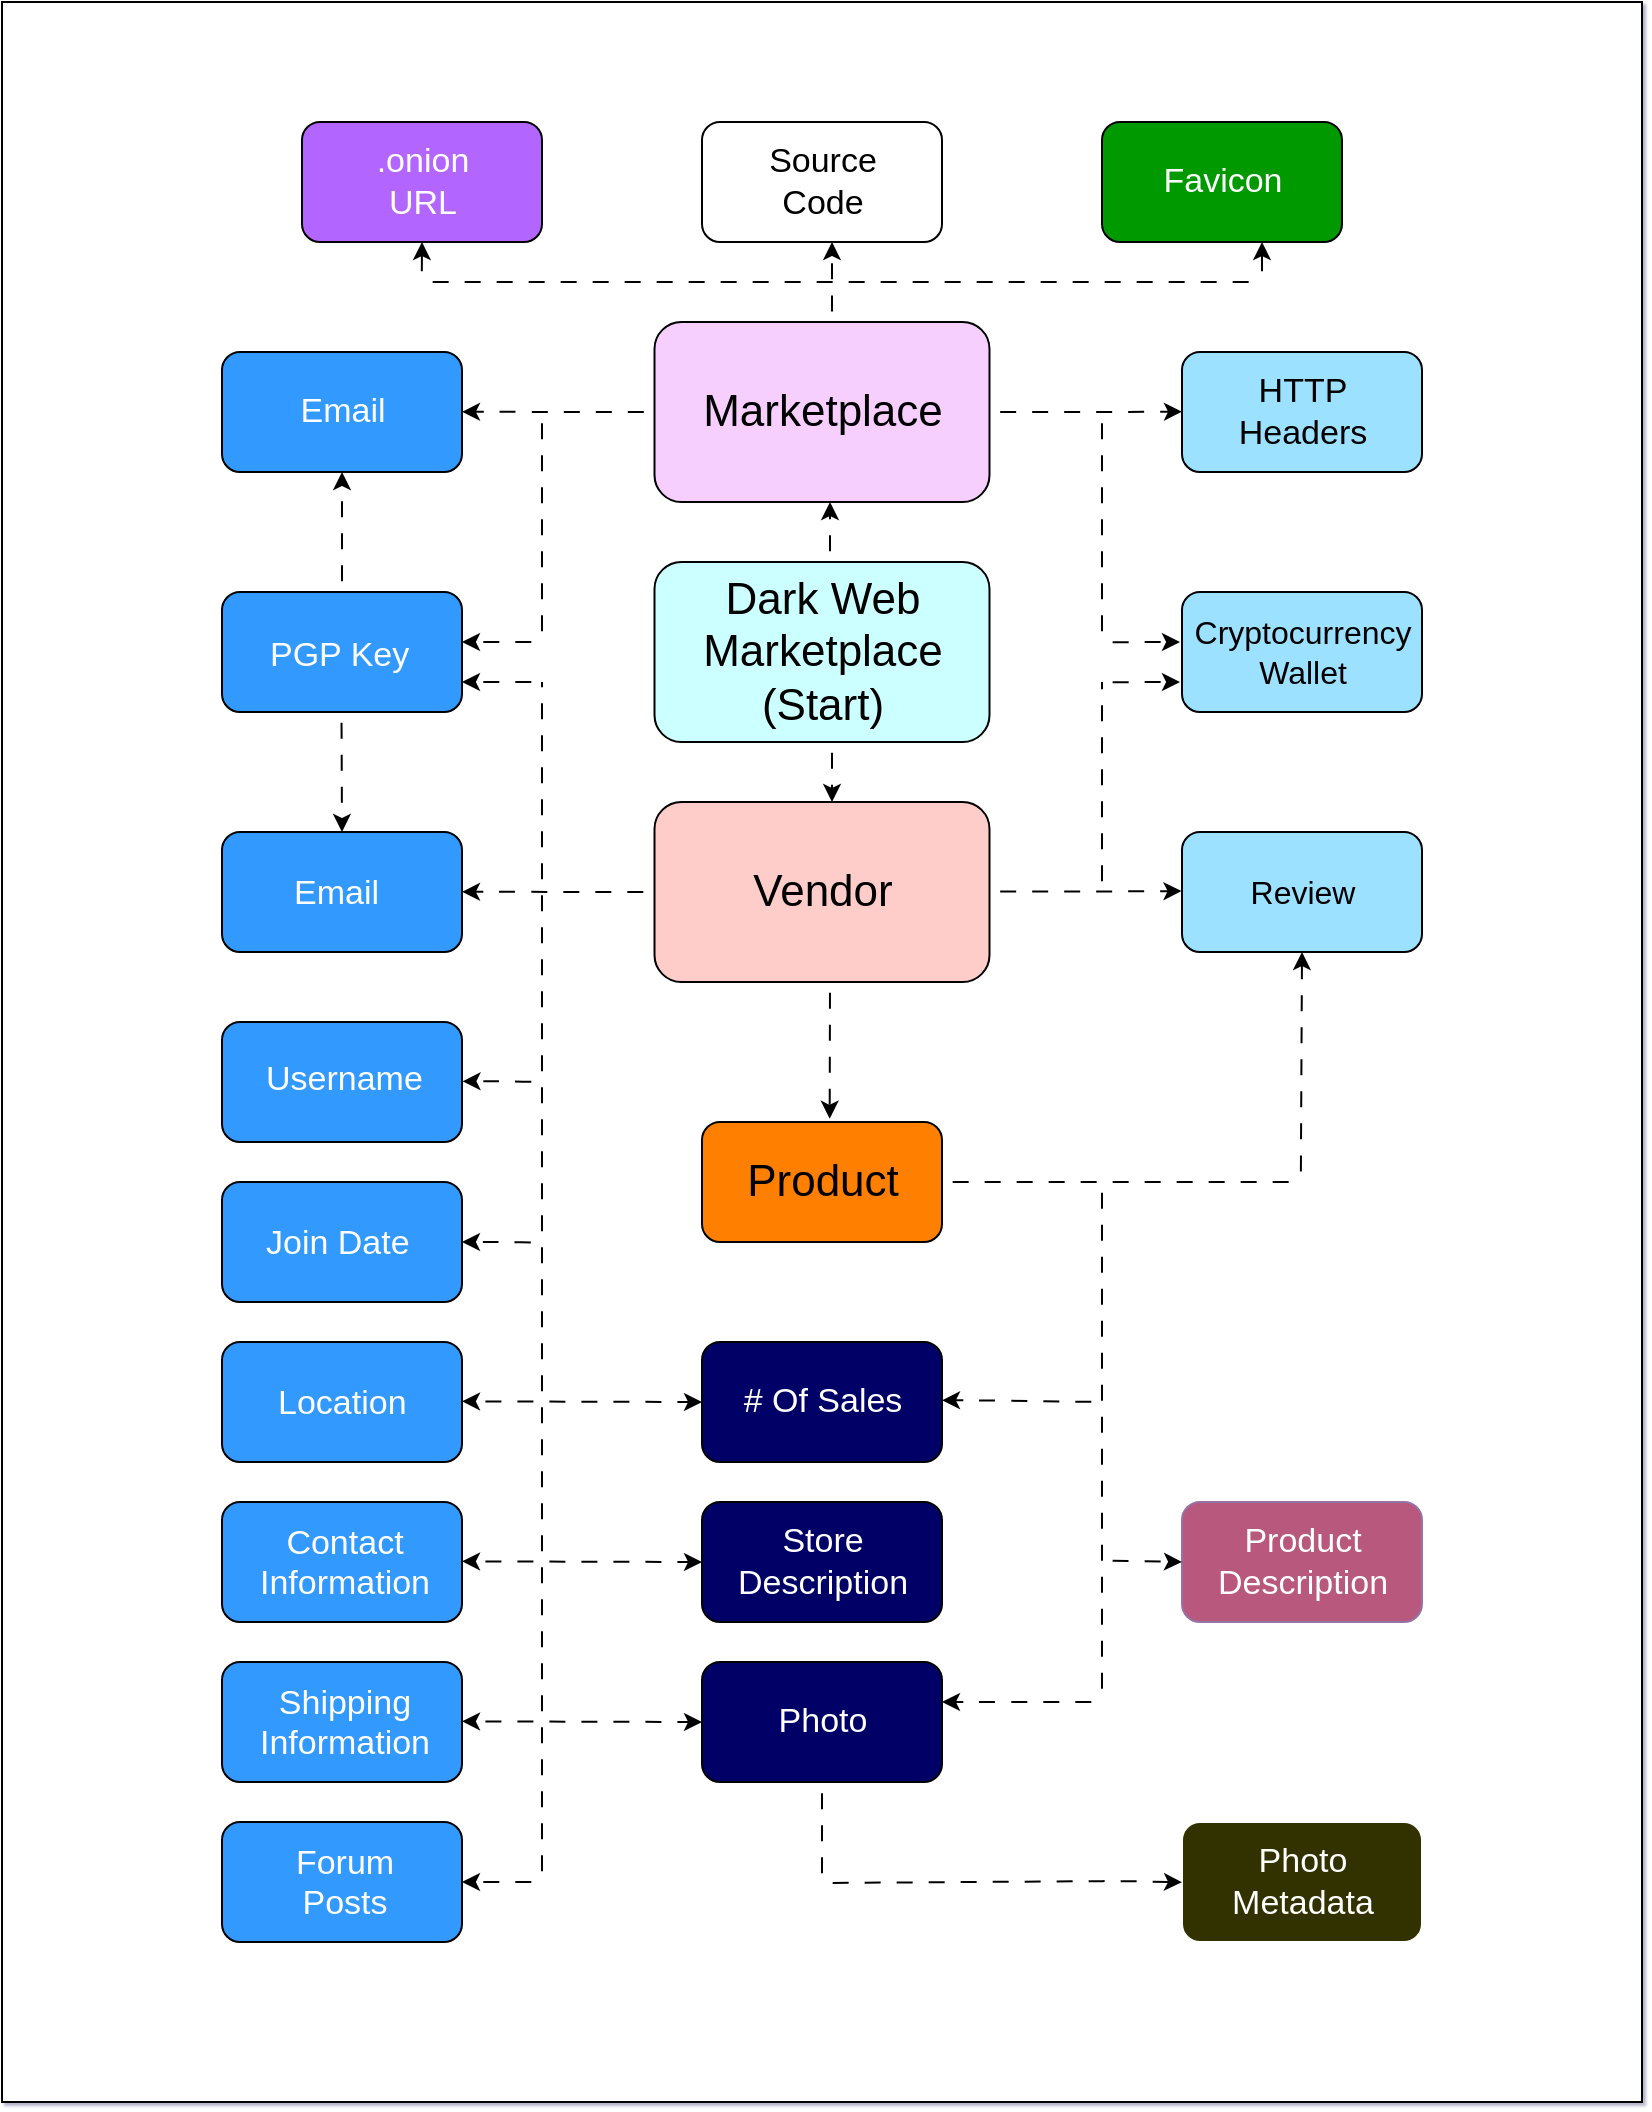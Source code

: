 <mxfile version="21.8.0" type="github">
  <diagram name="Page-1" id="oTqbDRQruhy7dIhe8cSU">
    <mxGraphModel dx="1313" dy="668" grid="1" gridSize="10" guides="1" tooltips="1" connect="1" arrows="1" fold="1" page="1" pageScale="1" pageWidth="850" pageHeight="1100" background="#ffffff" math="0" shadow="1">
      <root>
        <mxCell id="0" />
        <mxCell id="1" parent="0" />
        <mxCell id="nXSUseieiOFd8zfFmQKW-2" value="" style="rounded=0;whiteSpace=wrap;html=1;" vertex="1" parent="1">
          <mxGeometry x="10" width="820" height="1050" as="geometry" />
        </mxCell>
        <mxCell id="TWCrs9GptkEaWeAisyui-43" value="" style="rounded=1;whiteSpace=wrap;html=1;labelBackgroundColor=none;fillColor=#B266FF;" parent="1" vertex="1">
          <mxGeometry x="160" y="60" width="120" height="60" as="geometry" />
        </mxCell>
        <mxCell id="TWCrs9GptkEaWeAisyui-44" value="" style="rounded=1;whiteSpace=wrap;html=1;labelBackgroundColor=none;" parent="1" vertex="1">
          <mxGeometry x="360" y="60" width="120" height="60" as="geometry" />
        </mxCell>
        <mxCell id="TWCrs9GptkEaWeAisyui-45" value="" style="rounded=1;whiteSpace=wrap;html=1;labelBackgroundColor=none;fillColor=#009900;" parent="1" vertex="1">
          <mxGeometry x="560" y="60" width="120" height="60" as="geometry" />
        </mxCell>
        <mxCell id="TWCrs9GptkEaWeAisyui-46" value="" style="rounded=1;whiteSpace=wrap;html=1;labelBackgroundColor=none;fontColor=#4F4757;fillColor=#F7CFFF;gradientColor=none;" parent="1" vertex="1">
          <mxGeometry x="336.25" y="160" width="167.5" height="90" as="geometry" />
        </mxCell>
        <mxCell id="TWCrs9GptkEaWeAisyui-47" value="" style="rounded=1;whiteSpace=wrap;html=1;labelBackgroundColor=none;fillColor=#9CE1FF;" parent="1" vertex="1">
          <mxGeometry x="600" y="175" width="120" height="60" as="geometry" />
        </mxCell>
        <mxCell id="TWCrs9GptkEaWeAisyui-48" value="" style="rounded=1;whiteSpace=wrap;html=1;labelBackgroundColor=none;fillColor=#3399FF;" parent="1" vertex="1">
          <mxGeometry x="120" y="175" width="120" height="60" as="geometry" />
        </mxCell>
        <mxCell id="TWCrs9GptkEaWeAisyui-50" value="" style="rounded=1;whiteSpace=wrap;html=1;labelBackgroundColor=none;fillColor=#CCFFFF;" parent="1" vertex="1">
          <mxGeometry x="336.25" y="280" width="167.5" height="90" as="geometry" />
        </mxCell>
        <mxCell id="TWCrs9GptkEaWeAisyui-51" value="" style="rounded=1;whiteSpace=wrap;html=1;labelBackgroundColor=none;fontColor=#FF8C8C;fillColor=#FFCDC9;" parent="1" vertex="1">
          <mxGeometry x="336.25" y="400" width="167.5" height="90" as="geometry" />
        </mxCell>
        <mxCell id="TWCrs9GptkEaWeAisyui-52" value="" style="rounded=1;whiteSpace=wrap;html=1;labelBackgroundColor=none;fillColor=#3399FF;" parent="1" vertex="1">
          <mxGeometry x="120" y="295" width="120" height="60" as="geometry" />
        </mxCell>
        <mxCell id="TWCrs9GptkEaWeAisyui-53" value="" style="rounded=1;whiteSpace=wrap;html=1;labelBackgroundColor=none;fillColor=#3399FF;" parent="1" vertex="1">
          <mxGeometry x="120" y="415" width="120" height="60" as="geometry" />
        </mxCell>
        <mxCell id="TWCrs9GptkEaWeAisyui-54" value="" style="rounded=1;whiteSpace=wrap;html=1;labelBackgroundColor=none;fillColor=#3399FF;" parent="1" vertex="1">
          <mxGeometry x="120" y="510" width="120" height="60" as="geometry" />
        </mxCell>
        <mxCell id="TWCrs9GptkEaWeAisyui-55" value="" style="rounded=1;whiteSpace=wrap;html=1;labelBackgroundColor=none;fillColor=#3399FF;" parent="1" vertex="1">
          <mxGeometry x="120" y="830" width="120" height="60" as="geometry" />
        </mxCell>
        <mxCell id="TWCrs9GptkEaWeAisyui-56" value="" style="rounded=1;whiteSpace=wrap;html=1;labelBackgroundColor=none;fillColor=#3399FF;" parent="1" vertex="1">
          <mxGeometry x="120" y="910" width="120" height="60" as="geometry" />
        </mxCell>
        <mxCell id="TWCrs9GptkEaWeAisyui-57" value="" style="rounded=1;whiteSpace=wrap;html=1;labelBackgroundColor=none;fillColor=#3399FF;" parent="1" vertex="1">
          <mxGeometry x="120" y="750" width="120" height="60" as="geometry" />
        </mxCell>
        <mxCell id="TWCrs9GptkEaWeAisyui-58" value="" style="rounded=1;whiteSpace=wrap;html=1;labelBackgroundColor=none;fillColor=#3399FF;" parent="1" vertex="1">
          <mxGeometry x="120" y="670" width="120" height="60" as="geometry" />
        </mxCell>
        <mxCell id="TWCrs9GptkEaWeAisyui-59" value="" style="rounded=1;whiteSpace=wrap;html=1;labelBackgroundColor=none;fillColor=#3399FF;" parent="1" vertex="1">
          <mxGeometry x="120" y="590" width="120" height="60" as="geometry" />
        </mxCell>
        <mxCell id="TWCrs9GptkEaWeAisyui-60" value="" style="rounded=1;whiteSpace=wrap;html=1;labelBackgroundColor=none;fillColor=#9CE1FF;" parent="1" vertex="1">
          <mxGeometry x="600" y="295" width="120" height="60" as="geometry" />
        </mxCell>
        <mxCell id="TWCrs9GptkEaWeAisyui-61" value="" style="rounded=1;whiteSpace=wrap;html=1;labelBackgroundColor=none;fillColor=#9CE1FF;" parent="1" vertex="1">
          <mxGeometry x="600" y="415" width="120" height="60" as="geometry" />
        </mxCell>
        <mxCell id="TWCrs9GptkEaWeAisyui-62" value="" style="rounded=1;whiteSpace=wrap;html=1;labelBackgroundColor=none;strokeColor=#000000;fillColor=#FF8000;" parent="1" vertex="1">
          <mxGeometry x="360" y="560" width="120" height="60" as="geometry" />
        </mxCell>
        <mxCell id="TWCrs9GptkEaWeAisyui-63" value="" style="rounded=1;whiteSpace=wrap;html=1;labelBackgroundColor=none;fillColor=#000066;" parent="1" vertex="1">
          <mxGeometry x="360" y="830" width="120" height="60" as="geometry" />
        </mxCell>
        <mxCell id="TWCrs9GptkEaWeAisyui-64" value="" style="rounded=1;whiteSpace=wrap;html=1;labelBackgroundColor=none;fillColor=#000066;" parent="1" vertex="1">
          <mxGeometry x="360" y="750" width="120" height="60" as="geometry" />
        </mxCell>
        <mxCell id="TWCrs9GptkEaWeAisyui-65" value="" style="rounded=1;whiteSpace=wrap;html=1;labelBackgroundColor=none;fillColor=#000066;" parent="1" vertex="1">
          <mxGeometry x="360" y="670" width="120" height="60" as="geometry" />
        </mxCell>
        <mxCell id="TWCrs9GptkEaWeAisyui-66" value="" style="rounded=1;whiteSpace=wrap;html=1;labelBackgroundColor=none;fillColor=#333300;strokeColor=#FFFFFF;" parent="1" vertex="1">
          <mxGeometry x="600" y="910" width="120" height="60" as="geometry" />
        </mxCell>
        <mxCell id="TWCrs9GptkEaWeAisyui-67" value="" style="rounded=1;whiteSpace=wrap;html=1;labelBackgroundColor=none;fillColor=#B8587B;strokeColor=#9673a6;" parent="1" vertex="1">
          <mxGeometry x="600" y="750" width="120" height="60" as="geometry" />
        </mxCell>
        <mxCell id="TWCrs9GptkEaWeAisyui-68" value="" style="endArrow=classic;html=1;rounded=1;entryX=0.5;entryY=1;entryDx=0;entryDy=0;exitX=0.5;exitY=0;exitDx=0;exitDy=0;flowAnimation=1;labelBackgroundColor=none;fontColor=default;" parent="1" source="TWCrs9GptkEaWeAisyui-52" target="TWCrs9GptkEaWeAisyui-48" edge="1">
          <mxGeometry width="50" height="50" relative="1" as="geometry">
            <mxPoint x="170" y="290" as="sourcePoint" />
            <mxPoint x="180" y="250" as="targetPoint" />
            <Array as="points">
              <mxPoint x="180" y="270" />
            </Array>
          </mxGeometry>
        </mxCell>
        <mxCell id="TWCrs9GptkEaWeAisyui-69" value="" style="endArrow=classic;html=1;rounded=1;entryX=0.5;entryY=0;entryDx=0;entryDy=0;flowAnimation=1;labelBackgroundColor=none;fontColor=default;" parent="1" target="TWCrs9GptkEaWeAisyui-53" edge="1">
          <mxGeometry width="50" height="50" relative="1" as="geometry">
            <mxPoint x="179.75" y="355" as="sourcePoint" />
            <mxPoint x="180" y="410" as="targetPoint" />
          </mxGeometry>
        </mxCell>
        <mxCell id="TWCrs9GptkEaWeAisyui-70" value="" style="endArrow=none;html=1;rounded=1;flowAnimation=1;labelBackgroundColor=none;fontColor=default;" parent="1" edge="1">
          <mxGeometry width="50" height="50" relative="1" as="geometry">
            <mxPoint x="280" y="940" as="sourcePoint" />
            <mxPoint x="280" y="340" as="targetPoint" />
            <Array as="points">
              <mxPoint x="280" y="370" />
              <mxPoint x="280" y="340" />
            </Array>
          </mxGeometry>
        </mxCell>
        <mxCell id="TWCrs9GptkEaWeAisyui-71" value="" style="endArrow=classic;html=1;rounded=1;strokeWidth=1;targetPerimeterSpacing=0;flowAnimation=1;labelBackgroundColor=none;fontColor=default;" parent="1" edge="1">
          <mxGeometry width="50" height="50" relative="1" as="geometry">
            <mxPoint x="280" y="940" as="sourcePoint" />
            <mxPoint x="240.0" y="940.0" as="targetPoint" />
          </mxGeometry>
        </mxCell>
        <mxCell id="TWCrs9GptkEaWeAisyui-72" value="" style="endArrow=classic;html=1;rounded=1;flowAnimation=1;labelBackgroundColor=none;fontColor=default;" parent="1" edge="1">
          <mxGeometry width="50" height="50" relative="1" as="geometry">
            <mxPoint x="280" y="340" as="sourcePoint" />
            <mxPoint x="240.0" y="340.0" as="targetPoint" />
          </mxGeometry>
        </mxCell>
        <mxCell id="TWCrs9GptkEaWeAisyui-75" value="" style="endArrow=classic;html=1;rounded=1;flowAnimation=1;labelBackgroundColor=none;fontColor=default;" parent="1" edge="1">
          <mxGeometry width="50" height="50" relative="1" as="geometry">
            <mxPoint x="280" y="320" as="sourcePoint" />
            <mxPoint x="240.0" y="320.0" as="targetPoint" />
          </mxGeometry>
        </mxCell>
        <mxCell id="TWCrs9GptkEaWeAisyui-76" value="" style="endArrow=classic;html=1;rounded=1;exitX=0;exitY=0.5;exitDx=0;exitDy=0;flowAnimation=1;labelBackgroundColor=none;fontColor=default;" parent="1" source="TWCrs9GptkEaWeAisyui-46" edge="1">
          <mxGeometry width="50" height="50" relative="1" as="geometry">
            <mxPoint x="280" y="204.93" as="sourcePoint" />
            <mxPoint x="240.0" y="204.93" as="targetPoint" />
            <Array as="points">
              <mxPoint x="260" y="204.93" />
            </Array>
          </mxGeometry>
        </mxCell>
        <mxCell id="TWCrs9GptkEaWeAisyui-77" value="" style="endArrow=none;html=1;rounded=1;flowAnimation=1;labelBackgroundColor=none;fontColor=default;" parent="1" edge="1">
          <mxGeometry width="50" height="50" relative="1" as="geometry">
            <mxPoint x="280" y="320" as="sourcePoint" />
            <mxPoint x="280" y="205" as="targetPoint" />
          </mxGeometry>
        </mxCell>
        <mxCell id="TWCrs9GptkEaWeAisyui-78" value="" style="endArrow=classic;html=1;rounded=1;exitX=0;exitY=0.5;exitDx=0;exitDy=0;flowAnimation=1;labelBackgroundColor=none;fontColor=default;" parent="1" edge="1">
          <mxGeometry width="50" height="50" relative="1" as="geometry">
            <mxPoint x="336" y="444.99" as="sourcePoint" />
            <mxPoint x="240.0" y="444.92" as="targetPoint" />
            <Array as="points">
              <mxPoint x="260" y="444.92" />
            </Array>
          </mxGeometry>
        </mxCell>
        <mxCell id="TWCrs9GptkEaWeAisyui-80" value="" style="endArrow=classic;html=1;rounded=1;flowAnimation=1;labelBackgroundColor=none;fontColor=default;" parent="1" edge="1">
          <mxGeometry width="50" height="50" relative="1" as="geometry">
            <mxPoint x="280" y="540" as="sourcePoint" />
            <mxPoint x="240.25" y="539.64" as="targetPoint" />
            <Array as="points">
              <mxPoint x="260.25" y="539.64" />
            </Array>
          </mxGeometry>
        </mxCell>
        <mxCell id="TWCrs9GptkEaWeAisyui-81" value="" style="endArrow=classic;html=1;rounded=1;flowAnimation=1;labelBackgroundColor=none;fontColor=default;" parent="1" edge="1">
          <mxGeometry width="50" height="50" relative="1" as="geometry">
            <mxPoint x="279.75" y="620.36" as="sourcePoint" />
            <mxPoint x="240.0" y="620.0" as="targetPoint" />
            <Array as="points">
              <mxPoint x="260" y="620" />
            </Array>
          </mxGeometry>
        </mxCell>
        <mxCell id="TWCrs9GptkEaWeAisyui-85" value="" style="endArrow=classic;startArrow=classic;html=1;rounded=1;entryX=0;entryY=0.5;entryDx=0;entryDy=0;flowAnimation=1;labelBackgroundColor=none;fontColor=default;" parent="1" target="TWCrs9GptkEaWeAisyui-65" edge="1">
          <mxGeometry width="50" height="50" relative="1" as="geometry">
            <mxPoint x="240" y="699.68" as="sourcePoint" />
            <mxPoint x="310" y="699.68" as="targetPoint" />
          </mxGeometry>
        </mxCell>
        <mxCell id="TWCrs9GptkEaWeAisyui-86" value="" style="endArrow=classic;startArrow=classic;html=1;rounded=1;entryX=0;entryY=0.5;entryDx=0;entryDy=0;flowAnimation=1;labelBackgroundColor=none;fontColor=default;" parent="1" edge="1">
          <mxGeometry width="50" height="50" relative="1" as="geometry">
            <mxPoint x="240" y="779.68" as="sourcePoint" />
            <mxPoint x="360" y="780" as="targetPoint" />
          </mxGeometry>
        </mxCell>
        <mxCell id="TWCrs9GptkEaWeAisyui-87" value="" style="endArrow=classic;startArrow=classic;html=1;rounded=1;entryX=0;entryY=0.5;entryDx=0;entryDy=0;flowAnimation=1;labelBackgroundColor=none;fontColor=default;" parent="1" edge="1">
          <mxGeometry width="50" height="50" relative="1" as="geometry">
            <mxPoint x="240" y="859.68" as="sourcePoint" />
            <mxPoint x="360" y="860" as="targetPoint" />
          </mxGeometry>
        </mxCell>
        <mxCell id="TWCrs9GptkEaWeAisyui-88" value="" style="endArrow=classic;html=1;rounded=1;entryX=0.5;entryY=1;entryDx=0;entryDy=0;flowAnimation=1;labelBackgroundColor=none;fontColor=default;" parent="1" edge="1">
          <mxGeometry width="50" height="50" relative="1" as="geometry">
            <mxPoint x="425" y="160" as="sourcePoint" />
            <mxPoint x="425" y="120" as="targetPoint" />
            <Array as="points">
              <mxPoint x="425" y="155" />
            </Array>
          </mxGeometry>
        </mxCell>
        <mxCell id="TWCrs9GptkEaWeAisyui-89" value="" style="endArrow=none;html=1;rounded=1;flowAnimation=1;labelBackgroundColor=none;fontColor=default;" parent="1" edge="1">
          <mxGeometry width="50" height="50" relative="1" as="geometry">
            <mxPoint x="220" y="140" as="sourcePoint" />
            <mxPoint x="640" y="140" as="targetPoint" />
          </mxGeometry>
        </mxCell>
        <mxCell id="TWCrs9GptkEaWeAisyui-90" value="" style="endArrow=classic;html=1;rounded=1;flowAnimation=1;labelBackgroundColor=none;fontColor=default;" parent="1" edge="1">
          <mxGeometry width="50" height="50" relative="1" as="geometry">
            <mxPoint x="640" y="140" as="sourcePoint" />
            <mxPoint x="640" y="120" as="targetPoint" />
            <Array as="points">
              <mxPoint x="640" y="135" />
            </Array>
          </mxGeometry>
        </mxCell>
        <mxCell id="TWCrs9GptkEaWeAisyui-91" value="" style="endArrow=classic;html=1;rounded=1;flowAnimation=1;labelBackgroundColor=none;fontColor=default;" parent="1" edge="1">
          <mxGeometry width="50" height="50" relative="1" as="geometry">
            <mxPoint x="219.91" y="140" as="sourcePoint" />
            <mxPoint x="220" y="120" as="targetPoint" />
            <Array as="points">
              <mxPoint x="219.91" y="135" />
            </Array>
          </mxGeometry>
        </mxCell>
        <mxCell id="TWCrs9GptkEaWeAisyui-92" value="" style="endArrow=classic;html=1;rounded=1;exitX=1;exitY=0.5;exitDx=0;exitDy=0;flowAnimation=1;labelBackgroundColor=none;fontColor=default;" parent="1" source="TWCrs9GptkEaWeAisyui-46" edge="1">
          <mxGeometry width="50" height="50" relative="1" as="geometry">
            <mxPoint x="590" y="205.19" as="sourcePoint" />
            <mxPoint x="600.0" y="204.82" as="targetPoint" />
            <Array as="points">
              <mxPoint x="560" y="205" />
            </Array>
          </mxGeometry>
        </mxCell>
        <mxCell id="TWCrs9GptkEaWeAisyui-93" value="" style="endArrow=none;html=1;rounded=1;flowAnimation=1;labelBackgroundColor=none;fontColor=default;" parent="1" edge="1">
          <mxGeometry width="50" height="50" relative="1" as="geometry">
            <mxPoint x="560" y="320" as="sourcePoint" />
            <mxPoint x="560" y="205" as="targetPoint" />
          </mxGeometry>
        </mxCell>
        <mxCell id="TWCrs9GptkEaWeAisyui-95" value="" style="endArrow=classic;html=1;rounded=1;flowAnimation=1;labelBackgroundColor=none;fontColor=default;" parent="1" edge="1">
          <mxGeometry width="50" height="50" relative="1" as="geometry">
            <mxPoint x="560" y="320" as="sourcePoint" />
            <mxPoint x="599" y="320" as="targetPoint" />
            <Array as="points">
              <mxPoint x="563" y="320.09" />
            </Array>
          </mxGeometry>
        </mxCell>
        <mxCell id="TWCrs9GptkEaWeAisyui-96" value="" style="endArrow=classic;html=1;rounded=1;exitX=1;exitY=0.5;exitDx=0;exitDy=0;flowAnimation=1;labelBackgroundColor=none;fontColor=default;" parent="1" edge="1">
          <mxGeometry width="50" height="50" relative="1" as="geometry">
            <mxPoint x="503.75" y="444.73" as="sourcePoint" />
            <mxPoint x="599.75" y="444.55" as="targetPoint" />
            <Array as="points">
              <mxPoint x="559.75" y="444.73" />
            </Array>
          </mxGeometry>
        </mxCell>
        <mxCell id="TWCrs9GptkEaWeAisyui-97" value="" style="endArrow=none;html=1;rounded=1;flowAnimation=1;labelBackgroundColor=none;fontColor=default;" parent="1" edge="1">
          <mxGeometry width="50" height="50" relative="1" as="geometry">
            <mxPoint x="560" y="445" as="sourcePoint" />
            <mxPoint x="560" y="340" as="targetPoint" />
          </mxGeometry>
        </mxCell>
        <mxCell id="TWCrs9GptkEaWeAisyui-98" value="" style="endArrow=classic;html=1;rounded=1;flowAnimation=1;labelBackgroundColor=none;fontColor=default;" parent="1" edge="1">
          <mxGeometry width="50" height="50" relative="1" as="geometry">
            <mxPoint x="560" y="340" as="sourcePoint" />
            <mxPoint x="599" y="340" as="targetPoint" />
            <Array as="points">
              <mxPoint x="563" y="340.09" />
            </Array>
          </mxGeometry>
        </mxCell>
        <mxCell id="TWCrs9GptkEaWeAisyui-99" value="" style="endArrow=none;html=1;rounded=1;flowAnimation=1;labelBackgroundColor=none;fontColor=default;" parent="1" edge="1">
          <mxGeometry width="50" height="50" relative="1" as="geometry">
            <mxPoint x="480" y="590" as="sourcePoint" />
            <mxPoint x="660" y="590" as="targetPoint" />
          </mxGeometry>
        </mxCell>
        <mxCell id="TWCrs9GptkEaWeAisyui-100" value="" style="endArrow=classic;html=1;rounded=1;entryX=0.5;entryY=1;entryDx=0;entryDy=0;flowAnimation=1;labelBackgroundColor=none;fontColor=default;" parent="1" target="TWCrs9GptkEaWeAisyui-61" edge="1">
          <mxGeometry width="50" height="50" relative="1" as="geometry">
            <mxPoint x="659.44" y="590" as="sourcePoint" />
            <mxPoint x="659.44" y="550" as="targetPoint" />
            <Array as="points">
              <mxPoint x="659.44" y="585" />
            </Array>
          </mxGeometry>
        </mxCell>
        <mxCell id="TWCrs9GptkEaWeAisyui-101" value="" style="endArrow=classic;html=1;rounded=1;entryX=0.532;entryY=-0.027;entryDx=0;entryDy=0;entryPerimeter=0;flowAnimation=1;labelBackgroundColor=none;fontColor=default;" parent="1" target="TWCrs9GptkEaWeAisyui-62" edge="1">
          <mxGeometry width="50" height="50" relative="1" as="geometry">
            <mxPoint x="424" y="490" as="sourcePoint" />
            <mxPoint x="424.25" y="550" as="targetPoint" />
          </mxGeometry>
        </mxCell>
        <mxCell id="TWCrs9GptkEaWeAisyui-103" value="" style="endArrow=classic;html=1;rounded=1;entryX=0.5;entryY=1;entryDx=0;entryDy=0;flowAnimation=1;labelBackgroundColor=none;fontColor=default;" parent="1" edge="1">
          <mxGeometry width="50" height="50" relative="1" as="geometry">
            <mxPoint x="424" y="280" as="sourcePoint" />
            <mxPoint x="424" y="250" as="targetPoint" />
            <Array as="points" />
          </mxGeometry>
        </mxCell>
        <mxCell id="TWCrs9GptkEaWeAisyui-104" value="" style="endArrow=classic;html=1;rounded=1;flowAnimation=1;labelBackgroundColor=none;fontColor=default;" parent="1" edge="1">
          <mxGeometry width="50" height="50" relative="1" as="geometry">
            <mxPoint x="425" y="370" as="sourcePoint" />
            <mxPoint x="425" y="400" as="targetPoint" />
          </mxGeometry>
        </mxCell>
        <mxCell id="TWCrs9GptkEaWeAisyui-106" value="" style="endArrow=classic;html=1;rounded=1;flowAnimation=1;labelBackgroundColor=none;fontColor=default;" parent="1" edge="1">
          <mxGeometry width="50" height="50" relative="1" as="geometry">
            <mxPoint x="560" y="850" as="sourcePoint" />
            <mxPoint x="480.0" y="850.0" as="targetPoint" />
            <Array as="points">
              <mxPoint x="500" y="850" />
            </Array>
          </mxGeometry>
        </mxCell>
        <mxCell id="TWCrs9GptkEaWeAisyui-107" value="" style="endArrow=none;html=1;rounded=1;flowAnimation=1;labelBackgroundColor=none;fontColor=default;" parent="1" edge="1">
          <mxGeometry width="50" height="50" relative="1" as="geometry">
            <mxPoint x="560" y="590" as="sourcePoint" />
            <mxPoint x="560" y="850" as="targetPoint" />
          </mxGeometry>
        </mxCell>
        <mxCell id="TWCrs9GptkEaWeAisyui-108" value="" style="endArrow=classic;html=1;rounded=1;flowAnimation=1;labelBackgroundColor=none;fontColor=default;" parent="1" edge="1">
          <mxGeometry width="50" height="50" relative="1" as="geometry">
            <mxPoint x="560" y="700" as="sourcePoint" />
            <mxPoint x="480.0" y="699.17" as="targetPoint" />
            <Array as="points">
              <mxPoint x="500" y="699.17" />
            </Array>
          </mxGeometry>
        </mxCell>
        <mxCell id="TWCrs9GptkEaWeAisyui-109" value="" style="endArrow=classic;html=1;rounded=1;flowAnimation=1;labelBackgroundColor=none;fontColor=default;" parent="1" edge="1">
          <mxGeometry width="50" height="50" relative="1" as="geometry">
            <mxPoint x="560" y="779.38" as="sourcePoint" />
            <mxPoint x="600" y="780" as="targetPoint" />
            <Array as="points">
              <mxPoint x="570" y="779.38" />
            </Array>
          </mxGeometry>
        </mxCell>
        <mxCell id="TWCrs9GptkEaWeAisyui-111" value="" style="endArrow=classic;html=1;rounded=1;flowAnimation=1;labelBackgroundColor=none;fontColor=default;" parent="1" edge="1">
          <mxGeometry width="50" height="50" relative="1" as="geometry">
            <mxPoint x="420" y="940.5" as="sourcePoint" />
            <mxPoint x="600" y="940.12" as="targetPoint" />
            <Array as="points">
              <mxPoint x="570" y="939.5" />
            </Array>
          </mxGeometry>
        </mxCell>
        <mxCell id="TWCrs9GptkEaWeAisyui-112" value="" style="endArrow=none;html=1;rounded=1;entryX=0.5;entryY=1;entryDx=0;entryDy=0;flowAnimation=1;labelBackgroundColor=none;fontColor=default;" parent="1" target="TWCrs9GptkEaWeAisyui-63" edge="1">
          <mxGeometry width="50" height="50" relative="1" as="geometry">
            <mxPoint x="420" y="941" as="sourcePoint" />
            <mxPoint x="450" y="900" as="targetPoint" />
          </mxGeometry>
        </mxCell>
        <mxCell id="TWCrs9GptkEaWeAisyui-113" value="&lt;font style=&quot;font-size: 17px;&quot;&gt;.onion&lt;br&gt;URL&lt;/font&gt;" style="text;html=1;align=center;verticalAlign=middle;whiteSpace=wrap;rounded=1;labelBackgroundColor=none;fontColor=#FFFFFF;" parent="1" vertex="1">
          <mxGeometry x="177.5" y="72" width="85" height="36" as="geometry" />
        </mxCell>
        <mxCell id="TWCrs9GptkEaWeAisyui-114" value="&lt;span style=&quot;font-size: 17px;&quot;&gt;Source Code&lt;/span&gt;" style="text;html=1;align=center;verticalAlign=middle;whiteSpace=wrap;rounded=1;labelBackgroundColor=none;" parent="1" vertex="1">
          <mxGeometry x="377.5" y="72" width="85" height="36" as="geometry" />
        </mxCell>
        <mxCell id="TWCrs9GptkEaWeAisyui-115" value="&lt;span style=&quot;font-size: 17px;&quot;&gt;Favicon&lt;/span&gt;" style="text;html=1;align=center;verticalAlign=middle;whiteSpace=wrap;rounded=1;labelBackgroundColor=none;fontColor=#FFFFFF;" parent="1" vertex="1">
          <mxGeometry x="577.5" y="72" width="85" height="36" as="geometry" />
        </mxCell>
        <mxCell id="TWCrs9GptkEaWeAisyui-116" value="&lt;span style=&quot;font-size: 17px;&quot;&gt;HTTP&lt;br&gt;Headers&lt;br&gt;&lt;/span&gt;" style="text;html=1;align=center;verticalAlign=middle;whiteSpace=wrap;rounded=1;labelBackgroundColor=none;" parent="1" vertex="1">
          <mxGeometry x="617.5" y="187" width="85" height="36" as="geometry" />
        </mxCell>
        <mxCell id="TWCrs9GptkEaWeAisyui-117" value="&lt;span style=&quot;font-size: 16px;&quot;&gt;Cryptocurrency&lt;br&gt;Wallet&lt;br&gt;&lt;/span&gt;" style="text;html=1;align=center;verticalAlign=middle;whiteSpace=wrap;rounded=1;labelBackgroundColor=none;" parent="1" vertex="1">
          <mxGeometry x="617.5" y="307" width="85" height="36" as="geometry" />
        </mxCell>
        <mxCell id="TWCrs9GptkEaWeAisyui-118" value="&lt;span style=&quot;font-size: 16px;&quot;&gt;Review&lt;br&gt;&lt;/span&gt;" style="text;html=1;align=center;verticalAlign=middle;whiteSpace=wrap;rounded=1;labelBackgroundColor=none;" parent="1" vertex="1">
          <mxGeometry x="617.5" y="427" width="85" height="36" as="geometry" />
        </mxCell>
        <mxCell id="TWCrs9GptkEaWeAisyui-119" value="&lt;font style=&quot;font-size: 17px;&quot;&gt;Product Description&lt;/font&gt;" style="text;html=1;align=center;verticalAlign=middle;whiteSpace=wrap;rounded=1;labelBackgroundColor=none;fontColor=#FFFFFF;" parent="1" vertex="1">
          <mxGeometry x="617.5" y="762" width="85" height="36" as="geometry" />
        </mxCell>
        <mxCell id="TWCrs9GptkEaWeAisyui-121" value="&lt;font style=&quot;font-size: 17px;&quot;&gt;Photo Metadata&lt;/font&gt;" style="text;html=1;align=center;verticalAlign=middle;whiteSpace=wrap;rounded=1;labelBackgroundColor=none;fontColor=#FFFFFF;" parent="1" vertex="1">
          <mxGeometry x="617.5" y="922" width="85" height="36" as="geometry" />
        </mxCell>
        <mxCell id="TWCrs9GptkEaWeAisyui-122" value="&lt;font style=&quot;font-size: 22px;&quot;&gt;Marketplace&lt;/font&gt;" style="text;html=1;align=center;verticalAlign=middle;whiteSpace=wrap;rounded=1;labelBackgroundColor=none;fontColor=#000000;" parent="1" vertex="1">
          <mxGeometry x="377.5" y="187" width="85" height="36" as="geometry" />
        </mxCell>
        <mxCell id="TWCrs9GptkEaWeAisyui-123" value="&lt;font style=&quot;font-size: 22px;&quot;&gt;Dark Web Marketplace (Start)&lt;/font&gt;" style="text;html=1;align=center;verticalAlign=middle;whiteSpace=wrap;rounded=1;labelBackgroundColor=none;" parent="1" vertex="1">
          <mxGeometry x="377.5" y="307" width="85" height="36" as="geometry" />
        </mxCell>
        <mxCell id="TWCrs9GptkEaWeAisyui-124" value="&lt;font style=&quot;font-size: 22px;&quot;&gt;Vendor&lt;/font&gt;" style="text;html=1;align=center;verticalAlign=middle;whiteSpace=wrap;rounded=1;labelBackgroundColor=none;" parent="1" vertex="1">
          <mxGeometry x="377.5" y="427" width="85" height="36" as="geometry" />
        </mxCell>
        <mxCell id="TWCrs9GptkEaWeAisyui-125" value="&lt;font style=&quot;font-size: 22px;&quot;&gt;Product&lt;/font&gt;" style="text;html=1;align=center;verticalAlign=middle;whiteSpace=wrap;rounded=1;labelBackgroundColor=none;" parent="1" vertex="1">
          <mxGeometry x="377.5" y="572" width="85" height="36" as="geometry" />
        </mxCell>
        <mxCell id="TWCrs9GptkEaWeAisyui-126" value="&lt;font style=&quot;font-size: 17px;&quot;&gt;# Of Sales&lt;/font&gt;" style="text;html=1;align=center;verticalAlign=middle;whiteSpace=wrap;rounded=1;labelBackgroundColor=none;fontColor=#FFFFFF;" parent="1" vertex="1">
          <mxGeometry x="377.5" y="682" width="85" height="36" as="geometry" />
        </mxCell>
        <mxCell id="TWCrs9GptkEaWeAisyui-128" value="&lt;font style=&quot;font-size: 17px;&quot;&gt;Store Description&lt;/font&gt;" style="text;html=1;align=center;verticalAlign=middle;whiteSpace=wrap;rounded=1;strokeWidth=1;labelBackgroundColor=none;fontColor=#FFFFFF;" parent="1" vertex="1">
          <mxGeometry x="377.5" y="762" width="85" height="36" as="geometry" />
        </mxCell>
        <mxCell id="TWCrs9GptkEaWeAisyui-129" value="&lt;font style=&quot;font-size: 17px;&quot;&gt;Photo&lt;/font&gt;" style="text;html=1;align=center;verticalAlign=middle;whiteSpace=wrap;rounded=1;strokeWidth=1;labelBackgroundColor=none;fontColor=#FFFFFF;" parent="1" vertex="1">
          <mxGeometry x="377.5" y="842" width="85" height="36" as="geometry" />
        </mxCell>
        <mxCell id="TWCrs9GptkEaWeAisyui-131" value="&lt;div style=&quot;text-align: center;&quot;&gt;&lt;font&gt;&lt;span style=&quot;font-size: 17px;&quot;&gt;PGP Key&lt;/span&gt;&lt;/font&gt;&lt;/div&gt;" style="text;whiteSpace=wrap;html=1;labelBackgroundColor=none;rounded=1;fontColor=#FFFFFF;" parent="1" vertex="1">
          <mxGeometry x="142" y="310" width="76" height="33" as="geometry" />
        </mxCell>
        <mxCell id="TWCrs9GptkEaWeAisyui-132" value="&lt;div style=&quot;text-align: center;&quot;&gt;&lt;span style=&quot;background-color: initial; font-size: 17px;&quot;&gt;Email&lt;/span&gt;&lt;/div&gt;" style="text;whiteSpace=wrap;html=1;labelBackgroundColor=none;rounded=1;fontColor=#FFFFFF;" parent="1" vertex="1">
          <mxGeometry x="153.5" y="428.5" width="53" height="33" as="geometry" />
        </mxCell>
        <mxCell id="TWCrs9GptkEaWeAisyui-133" value="&lt;div style=&quot;text-align: center;&quot;&gt;&lt;span style=&quot;background-color: initial; font-size: 17px;&quot;&gt;Username&lt;/span&gt;&lt;/div&gt;" style="text;whiteSpace=wrap;html=1;labelBackgroundColor=none;rounded=1;fontColor=#FFFFFF;" parent="1" vertex="1">
          <mxGeometry x="140.25" y="522" width="79.5" height="32.5" as="geometry" />
        </mxCell>
        <mxCell id="TWCrs9GptkEaWeAisyui-134" value="&lt;div style=&quot;text-align: center;&quot;&gt;&lt;span style=&quot;background-color: initial; font-size: 17px;&quot;&gt;Join Date&lt;/span&gt;&lt;/div&gt;" style="text;whiteSpace=wrap;html=1;labelBackgroundColor=none;rounded=1;fontColor=#FFFFFF;" parent="1" vertex="1">
          <mxGeometry x="140.25" y="603.75" width="79.5" height="32.25" as="geometry" />
        </mxCell>
        <mxCell id="TWCrs9GptkEaWeAisyui-135" value="&lt;div style=&quot;text-align: center;&quot;&gt;&lt;span style=&quot;font-size: 17px;&quot;&gt;Location&lt;/span&gt;&lt;/div&gt;" style="text;whiteSpace=wrap;html=1;labelBackgroundColor=none;rounded=1;fontColor=#FFFFFF;" parent="1" vertex="1">
          <mxGeometry x="145.5" y="683.88" width="69" height="32.25" as="geometry" />
        </mxCell>
        <mxCell id="TWCrs9GptkEaWeAisyui-137" value="&lt;div style=&quot;text-align: center;&quot;&gt;&lt;span style=&quot;font-size: 17px;&quot;&gt;Contact Information&lt;/span&gt;&lt;/div&gt;" style="text;whiteSpace=wrap;html=1;labelBackgroundColor=none;rounded=1;fontColor=#FFFFFF;" parent="1" vertex="1">
          <mxGeometry x="135.5" y="754" width="89" height="52" as="geometry" />
        </mxCell>
        <mxCell id="TWCrs9GptkEaWeAisyui-138" value="&lt;div style=&quot;text-align: center;&quot;&gt;&lt;span style=&quot;font-size: 17px;&quot;&gt;Shipping Information&lt;/span&gt;&lt;/div&gt;" style="text;whiteSpace=wrap;html=1;labelBackgroundColor=none;rounded=1;fontColor=#FFFFFF;" parent="1" vertex="1">
          <mxGeometry x="135.5" y="834" width="89" height="52" as="geometry" />
        </mxCell>
        <mxCell id="TWCrs9GptkEaWeAisyui-139" value="&lt;div style=&quot;text-align: center;&quot;&gt;&lt;span style=&quot;font-size: 17px;&quot;&gt;Forum Posts&lt;/span&gt;&lt;/div&gt;" style="text;whiteSpace=wrap;html=1;labelBackgroundColor=none;rounded=1;fontColor=#FFFFFF;" parent="1" vertex="1">
          <mxGeometry x="135.5" y="914" width="89" height="52" as="geometry" />
        </mxCell>
        <mxCell id="KkrAx1MgELYFZaTLFjF1-1" value="&lt;span style=&quot;font-size: 17px;&quot;&gt;Email&lt;/span&gt;" style="text;html=1;align=center;verticalAlign=middle;whiteSpace=wrap;rounded=1;labelBackgroundColor=none;fontColor=#FFFFFF;" parent="1" vertex="1">
          <mxGeometry x="137.5" y="187" width="85" height="36" as="geometry" />
        </mxCell>
      </root>
    </mxGraphModel>
  </diagram>
</mxfile>
